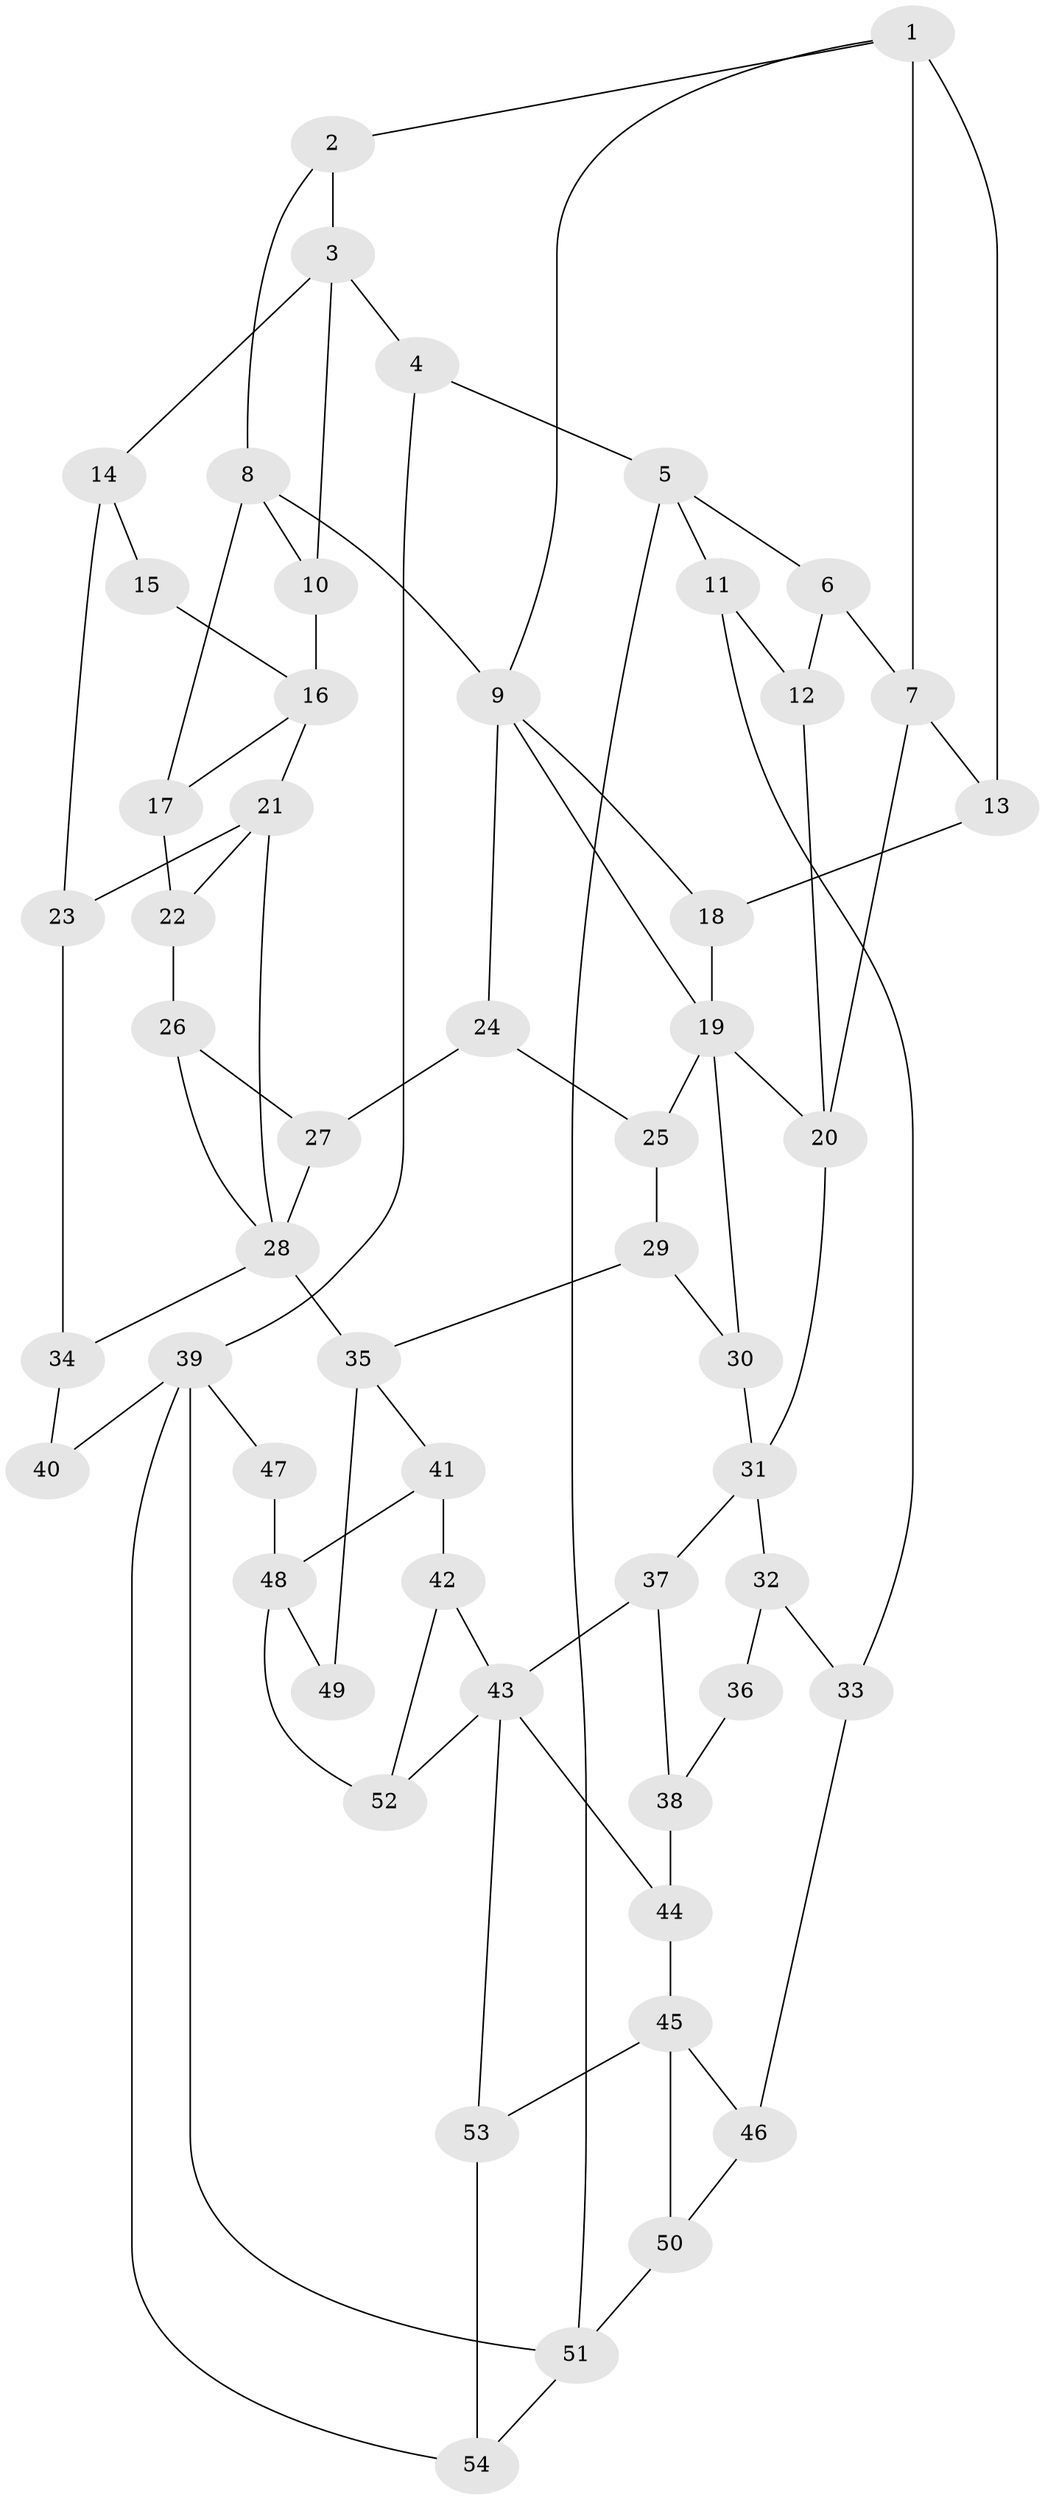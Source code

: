 // original degree distribution, {3: 0.037037037037037035, 4: 0.19444444444444445, 6: 0.21296296296296297, 5: 0.5555555555555556}
// Generated by graph-tools (version 1.1) at 2025/38/03/09/25 02:38:40]
// undirected, 54 vertices, 90 edges
graph export_dot {
graph [start="1"]
  node [color=gray90,style=filled];
  1;
  2;
  3;
  4;
  5;
  6;
  7;
  8;
  9;
  10;
  11;
  12;
  13;
  14;
  15;
  16;
  17;
  18;
  19;
  20;
  21;
  22;
  23;
  24;
  25;
  26;
  27;
  28;
  29;
  30;
  31;
  32;
  33;
  34;
  35;
  36;
  37;
  38;
  39;
  40;
  41;
  42;
  43;
  44;
  45;
  46;
  47;
  48;
  49;
  50;
  51;
  52;
  53;
  54;
  1 -- 2 [weight=1.0];
  1 -- 7 [weight=2.0];
  1 -- 9 [weight=1.0];
  1 -- 13 [weight=1.0];
  2 -- 3 [weight=1.0];
  2 -- 8 [weight=1.0];
  3 -- 4 [weight=2.0];
  3 -- 10 [weight=2.0];
  3 -- 14 [weight=1.0];
  4 -- 5 [weight=1.0];
  4 -- 39 [weight=1.0];
  5 -- 6 [weight=1.0];
  5 -- 11 [weight=1.0];
  5 -- 51 [weight=1.0];
  6 -- 7 [weight=2.0];
  6 -- 12 [weight=1.0];
  7 -- 13 [weight=1.0];
  7 -- 20 [weight=1.0];
  8 -- 9 [weight=2.0];
  8 -- 10 [weight=1.0];
  8 -- 17 [weight=1.0];
  9 -- 18 [weight=1.0];
  9 -- 19 [weight=1.0];
  9 -- 24 [weight=1.0];
  10 -- 16 [weight=2.0];
  11 -- 12 [weight=1.0];
  11 -- 33 [weight=1.0];
  12 -- 20 [weight=1.0];
  13 -- 18 [weight=1.0];
  14 -- 15 [weight=1.0];
  14 -- 23 [weight=2.0];
  15 -- 16 [weight=2.0];
  16 -- 17 [weight=1.0];
  16 -- 21 [weight=1.0];
  17 -- 22 [weight=1.0];
  18 -- 19 [weight=1.0];
  19 -- 20 [weight=2.0];
  19 -- 25 [weight=1.0];
  19 -- 30 [weight=1.0];
  20 -- 31 [weight=1.0];
  21 -- 22 [weight=1.0];
  21 -- 23 [weight=2.0];
  21 -- 28 [weight=1.0];
  22 -- 26 [weight=1.0];
  23 -- 34 [weight=2.0];
  24 -- 25 [weight=1.0];
  24 -- 27 [weight=1.0];
  25 -- 29 [weight=1.0];
  26 -- 27 [weight=1.0];
  26 -- 28 [weight=1.0];
  27 -- 28 [weight=1.0];
  28 -- 34 [weight=1.0];
  28 -- 35 [weight=2.0];
  29 -- 30 [weight=1.0];
  29 -- 35 [weight=1.0];
  30 -- 31 [weight=1.0];
  31 -- 32 [weight=1.0];
  31 -- 37 [weight=1.0];
  32 -- 33 [weight=1.0];
  32 -- 36 [weight=1.0];
  33 -- 46 [weight=1.0];
  34 -- 40 [weight=2.0];
  35 -- 41 [weight=1.0];
  35 -- 49 [weight=1.0];
  36 -- 38 [weight=1.0];
  37 -- 38 [weight=1.0];
  37 -- 43 [weight=1.0];
  38 -- 44 [weight=1.0];
  39 -- 40 [weight=2.0];
  39 -- 47 [weight=2.0];
  39 -- 51 [weight=1.0];
  39 -- 54 [weight=1.0];
  41 -- 42 [weight=1.0];
  41 -- 48 [weight=1.0];
  42 -- 43 [weight=1.0];
  42 -- 52 [weight=1.0];
  43 -- 44 [weight=1.0];
  43 -- 52 [weight=1.0];
  43 -- 53 [weight=1.0];
  44 -- 45 [weight=1.0];
  45 -- 46 [weight=1.0];
  45 -- 50 [weight=1.0];
  45 -- 53 [weight=1.0];
  46 -- 50 [weight=1.0];
  47 -- 48 [weight=2.0];
  48 -- 49 [weight=2.0];
  48 -- 52 [weight=1.0];
  50 -- 51 [weight=1.0];
  51 -- 54 [weight=1.0];
  53 -- 54 [weight=1.0];
}
